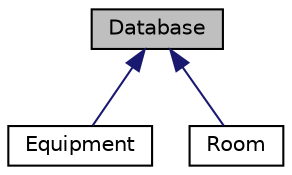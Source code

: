 digraph "Database"
{
  edge [fontname="Helvetica",fontsize="10",labelfontname="Helvetica",labelfontsize="10"];
  node [fontname="Helvetica",fontsize="10",shape=record];
  Node0 [label="Database",height=0.2,width=0.4,color="black", fillcolor="grey75", style="filled", fontcolor="black"];
  Node0 -> Node1 [dir="back",color="midnightblue",fontsize="10",style="solid",fontname="Helvetica"];
  Node1 [label="Equipment",height=0.2,width=0.4,color="black", fillcolor="white", style="filled",URL="$class_equipment.html"];
  Node0 -> Node2 [dir="back",color="midnightblue",fontsize="10",style="solid",fontname="Helvetica"];
  Node2 [label="Room",height=0.2,width=0.4,color="black", fillcolor="white", style="filled",URL="$class_room.html"];
}
